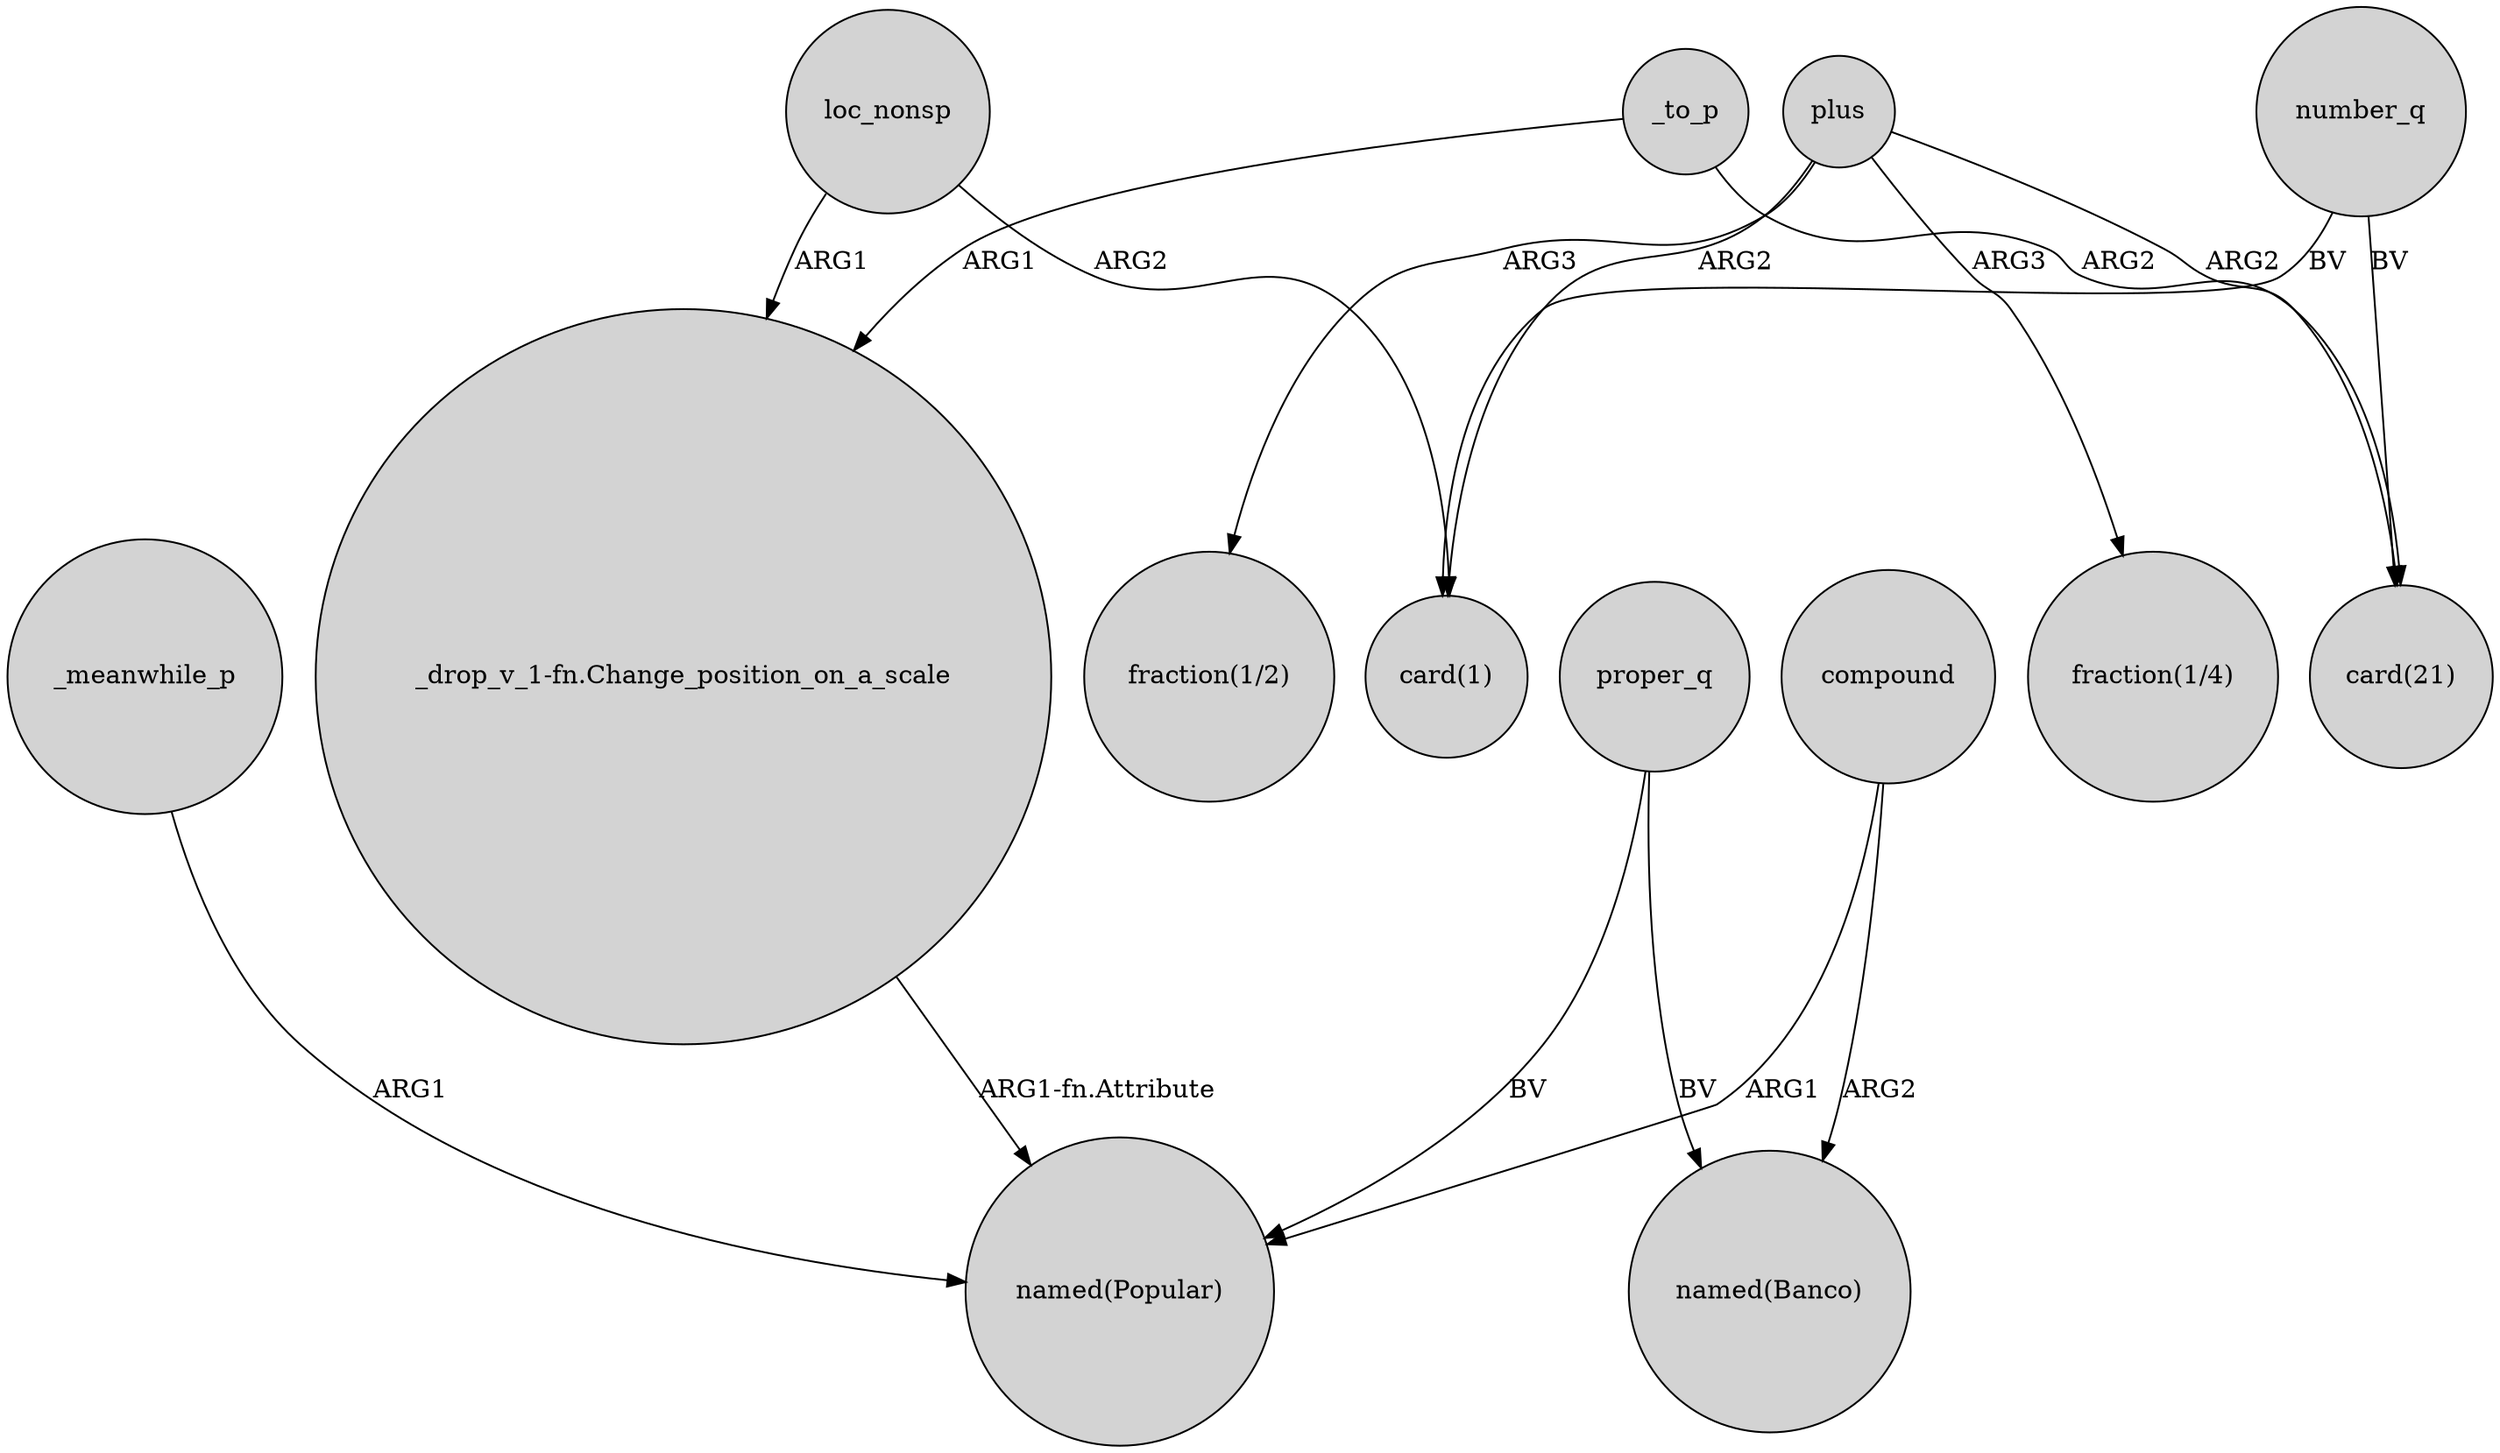 digraph {
	node [shape=circle style=filled]
	_meanwhile_p -> "named(Popular)" [label=ARG1]
	_to_p -> "_drop_v_1-fn.Change_position_on_a_scale" [label=ARG1]
	plus -> "fraction(1/4)" [label=ARG3]
	plus -> "fraction(1/2)" [label=ARG3]
	proper_q -> "named(Popular)" [label=BV]
	loc_nonsp -> "card(1)" [label=ARG2]
	plus -> "card(21)" [label=ARG2]
	number_q -> "card(1)" [label=BV]
	"_drop_v_1-fn.Change_position_on_a_scale" -> "named(Popular)" [label="ARG1-fn.Attribute"]
	plus -> "card(1)" [label=ARG2]
	compound -> "named(Banco)" [label=ARG2]
	number_q -> "card(21)" [label=BV]
	_to_p -> "card(21)" [label=ARG2]
	compound -> "named(Popular)" [label=ARG1]
	loc_nonsp -> "_drop_v_1-fn.Change_position_on_a_scale" [label=ARG1]
	proper_q -> "named(Banco)" [label=BV]
}
